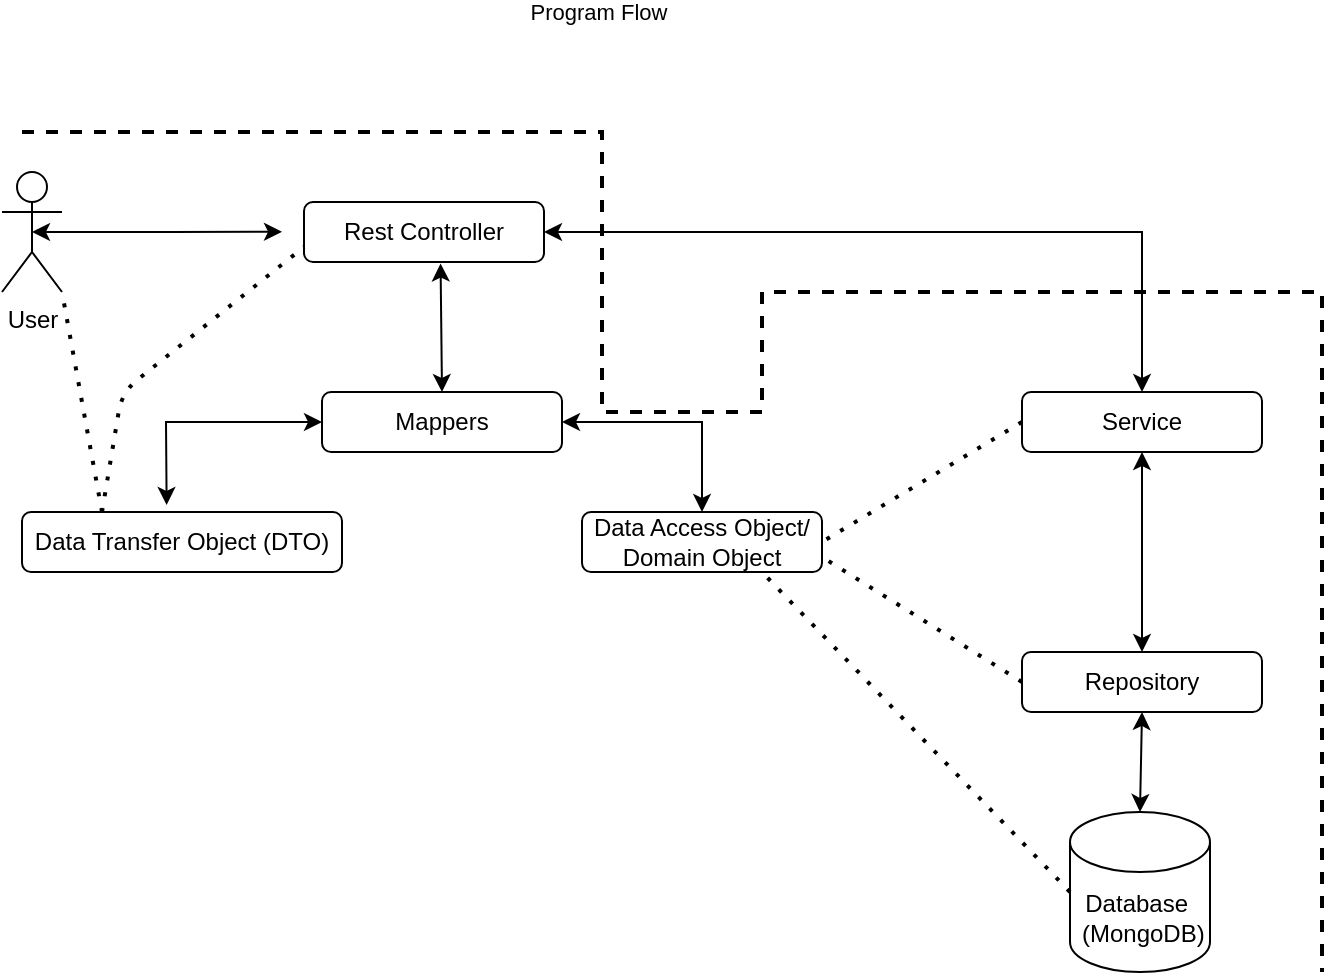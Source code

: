 <mxfile version="14.7.2" type="github"><diagram id="ts1QydYjthE3usvyOAv6" name="Page-1"><mxGraphModel dx="979" dy="557" grid="1" gridSize="10" guides="1" tooltips="1" connect="1" arrows="1" fold="1" page="1" pageScale="1" pageWidth="850" pageHeight="1100" math="0" shadow="0"><root><mxCell id="0"/><mxCell id="1" parent="0"/><mxCell id="XgIhXyuysr6C30JapbT8-5" style="edgeStyle=orthogonalEdgeStyle;rounded=0;orthogonalLoop=1;jettySize=auto;html=1;exitX=0.5;exitY=0.5;exitDx=0;exitDy=0;exitPerimeter=0;startArrow=classic;startFill=1;" edge="1" parent="1" source="XgIhXyuysr6C30JapbT8-2"><mxGeometry relative="1" as="geometry"><mxPoint x="160" y="309.897" as="targetPoint"/></mxGeometry></mxCell><mxCell id="XgIhXyuysr6C30JapbT8-2" value="User" style="shape=umlActor;verticalLabelPosition=bottom;verticalAlign=top;html=1;outlineConnect=0;" vertex="1" parent="1"><mxGeometry x="20" y="280" width="30" height="60" as="geometry"/></mxCell><mxCell id="XgIhXyuysr6C30JapbT8-4" value="Rest Controller" style="rounded=1;whiteSpace=wrap;html=1;" vertex="1" parent="1"><mxGeometry x="171" y="295" width="120" height="30" as="geometry"/></mxCell><mxCell id="XgIhXyuysr6C30JapbT8-7" value="Mappers" style="rounded=1;whiteSpace=wrap;html=1;" vertex="1" parent="1"><mxGeometry x="180" y="390" width="120" height="30" as="geometry"/></mxCell><mxCell id="XgIhXyuysr6C30JapbT8-9" value="Data Transfer Object (DTO)" style="rounded=1;whiteSpace=wrap;html=1;" vertex="1" parent="1"><mxGeometry x="30" y="450" width="160" height="30" as="geometry"/></mxCell><mxCell id="XgIhXyuysr6C30JapbT8-10" value="Data Access Object/ Domain Object" style="rounded=1;whiteSpace=wrap;html=1;" vertex="1" parent="1"><mxGeometry x="310" y="450" width="120" height="30" as="geometry"/></mxCell><mxCell id="XgIhXyuysr6C30JapbT8-11" value="" style="endArrow=classic;startArrow=classic;html=1;entryX=0;entryY=0.5;entryDx=0;entryDy=0;exitX=0.452;exitY=-0.118;exitDx=0;exitDy=0;exitPerimeter=0;rounded=0;" edge="1" parent="1" source="XgIhXyuysr6C30JapbT8-9" target="XgIhXyuysr6C30JapbT8-7"><mxGeometry width="50" height="50" relative="1" as="geometry"><mxPoint x="40" y="400" as="sourcePoint"/><mxPoint x="90" y="350" as="targetPoint"/><Array as="points"><mxPoint x="102" y="405"/></Array></mxGeometry></mxCell><mxCell id="XgIhXyuysr6C30JapbT8-12" value="" style="endArrow=classic;startArrow=classic;html=1;exitX=1;exitY=0.5;exitDx=0;exitDy=0;rounded=0;" edge="1" parent="1" source="XgIhXyuysr6C30JapbT8-7"><mxGeometry width="50" height="50" relative="1" as="geometry"><mxPoint x="370" y="410" as="sourcePoint"/><mxPoint x="370" y="450" as="targetPoint"/><Array as="points"><mxPoint x="370" y="405"/></Array></mxGeometry></mxCell><mxCell id="XgIhXyuysr6C30JapbT8-13" value="Database&amp;nbsp;&lt;br&gt;&amp;nbsp;(MongoDB)" style="shape=cylinder3;whiteSpace=wrap;html=1;boundedLbl=1;backgroundOutline=1;size=15;" vertex="1" parent="1"><mxGeometry x="554" y="600" width="70" height="80" as="geometry"/></mxCell><mxCell id="XgIhXyuysr6C30JapbT8-15" value="Repository" style="rounded=1;whiteSpace=wrap;html=1;" vertex="1" parent="1"><mxGeometry x="530" y="520" width="120" height="30" as="geometry"/></mxCell><mxCell id="XgIhXyuysr6C30JapbT8-16" value="Service" style="rounded=1;whiteSpace=wrap;html=1;" vertex="1" parent="1"><mxGeometry x="530" y="390" width="120" height="30" as="geometry"/></mxCell><mxCell id="XgIhXyuysr6C30JapbT8-17" value="" style="endArrow=classic;startArrow=classic;html=1;exitX=0.569;exitY=1.025;exitDx=0;exitDy=0;exitPerimeter=0;entryX=0.5;entryY=0;entryDx=0;entryDy=0;rounded=0;" edge="1" parent="1" source="XgIhXyuysr6C30JapbT8-4" target="XgIhXyuysr6C30JapbT8-7"><mxGeometry width="50" height="50" relative="1" as="geometry"><mxPoint x="380" y="390" as="sourcePoint"/><mxPoint x="430" y="340" as="targetPoint"/></mxGeometry></mxCell><mxCell id="XgIhXyuysr6C30JapbT8-18" value="" style="endArrow=classic;startArrow=classic;html=1;rounded=0;exitX=0.5;exitY=0;exitDx=0;exitDy=0;entryX=1;entryY=0.5;entryDx=0;entryDy=0;" edge="1" parent="1" source="XgIhXyuysr6C30JapbT8-16" target="XgIhXyuysr6C30JapbT8-4"><mxGeometry width="50" height="50" relative="1" as="geometry"><mxPoint x="470" y="380" as="sourcePoint"/><mxPoint x="520" y="330" as="targetPoint"/><Array as="points"><mxPoint x="590" y="310"/></Array></mxGeometry></mxCell><mxCell id="XgIhXyuysr6C30JapbT8-19" value="" style="endArrow=classic;startArrow=classic;html=1;rounded=0;entryX=0.5;entryY=1;entryDx=0;entryDy=0;exitX=0.5;exitY=0;exitDx=0;exitDy=0;exitPerimeter=0;" edge="1" parent="1" source="XgIhXyuysr6C30JapbT8-13" target="XgIhXyuysr6C30JapbT8-15"><mxGeometry width="50" height="50" relative="1" as="geometry"><mxPoint x="390" y="620" as="sourcePoint"/><mxPoint x="440" y="570" as="targetPoint"/></mxGeometry></mxCell><mxCell id="XgIhXyuysr6C30JapbT8-20" value="" style="endArrow=classic;startArrow=classic;html=1;entryX=0.5;entryY=1;entryDx=0;entryDy=0;" edge="1" parent="1" source="XgIhXyuysr6C30JapbT8-15" target="XgIhXyuysr6C30JapbT8-16"><mxGeometry width="50" height="50" relative="1" as="geometry"><mxPoint x="640" y="490" as="sourcePoint"/><mxPoint x="610" y="430" as="targetPoint"/></mxGeometry></mxCell><mxCell id="XgIhXyuysr6C30JapbT8-21" value="" style="endArrow=none;dashed=1;html=1;dashPattern=1 3;strokeWidth=2;entryX=1;entryY=0.5;entryDx=0;entryDy=0;exitX=0;exitY=0.5;exitDx=0;exitDy=0;" edge="1" parent="1" source="XgIhXyuysr6C30JapbT8-16" target="XgIhXyuysr6C30JapbT8-10"><mxGeometry width="50" height="50" relative="1" as="geometry"><mxPoint x="270" y="580" as="sourcePoint"/><mxPoint x="320" y="530" as="targetPoint"/></mxGeometry></mxCell><mxCell id="XgIhXyuysr6C30JapbT8-22" value="" style="endArrow=none;dashed=1;html=1;dashPattern=1 3;strokeWidth=2;entryX=1;entryY=0.75;entryDx=0;entryDy=0;exitX=0;exitY=0.5;exitDx=0;exitDy=0;" edge="1" parent="1" source="XgIhXyuysr6C30JapbT8-15" target="XgIhXyuysr6C30JapbT8-10"><mxGeometry width="50" height="50" relative="1" as="geometry"><mxPoint x="540.0" y="415.0" as="sourcePoint"/><mxPoint x="440" y="475.0" as="targetPoint"/></mxGeometry></mxCell><mxCell id="XgIhXyuysr6C30JapbT8-23" value="" style="endArrow=none;dashed=1;html=1;dashPattern=1 3;strokeWidth=2;entryX=0.75;entryY=1;entryDx=0;entryDy=0;exitX=0;exitY=0.5;exitDx=0;exitDy=0;exitPerimeter=0;" edge="1" parent="1" source="XgIhXyuysr6C30JapbT8-13" target="XgIhXyuysr6C30JapbT8-10"><mxGeometry width="50" height="50" relative="1" as="geometry"><mxPoint x="539.0" y="571" as="sourcePoint"/><mxPoint x="439" y="508.5" as="targetPoint"/></mxGeometry></mxCell><mxCell id="XgIhXyuysr6C30JapbT8-24" value="" style="endArrow=none;dashed=1;html=1;dashPattern=1 3;strokeWidth=2;entryX=0;entryY=0.75;entryDx=0;entryDy=0;exitX=0.25;exitY=0;exitDx=0;exitDy=0;" edge="1" parent="1" source="XgIhXyuysr6C30JapbT8-9" target="XgIhXyuysr6C30JapbT8-4"><mxGeometry width="50" height="50" relative="1" as="geometry"><mxPoint x="30" y="420" as="sourcePoint"/><mxPoint x="80" y="370" as="targetPoint"/><Array as="points"><mxPoint x="80" y="390"/></Array></mxGeometry></mxCell><mxCell id="XgIhXyuysr6C30JapbT8-25" value="" style="endArrow=none;dashed=1;html=1;dashPattern=1 3;strokeWidth=2;entryX=1;entryY=1;entryDx=0;entryDy=0;entryPerimeter=0;exitX=0.25;exitY=0;exitDx=0;exitDy=0;" edge="1" parent="1" source="XgIhXyuysr6C30JapbT8-9" target="XgIhXyuysr6C30JapbT8-2"><mxGeometry width="50" height="50" relative="1" as="geometry"><mxPoint x="40" y="610" as="sourcePoint"/><mxPoint x="90" y="560" as="targetPoint"/></mxGeometry></mxCell><mxCell id="XgIhXyuysr6C30JapbT8-32" value="" style="endArrow=none;dashed=1;html=1;strokeWidth=2;rounded=0;" edge="1" parent="1"><mxGeometry width="50" height="50" relative="1" as="geometry"><mxPoint x="30" y="260" as="sourcePoint"/><mxPoint x="680" y="680" as="targetPoint"/><Array as="points"><mxPoint x="320" y="260"/><mxPoint x="320" y="400"/><mxPoint x="400" y="400"/><mxPoint x="400" y="340"/><mxPoint x="680" y="340"/><mxPoint x="680" y="400"/></Array></mxGeometry></mxCell><mxCell id="XgIhXyuysr6C30JapbT8-33" value="Program Flow" style="edgeLabel;html=1;align=center;verticalAlign=middle;resizable=0;points=[];" vertex="1" connectable="0" parent="XgIhXyuysr6C30JapbT8-32"><mxGeometry x="-0.488" y="-2" relative="1" as="geometry"><mxPoint y="-75" as="offset"/></mxGeometry></mxCell></root></mxGraphModel></diagram></mxfile>